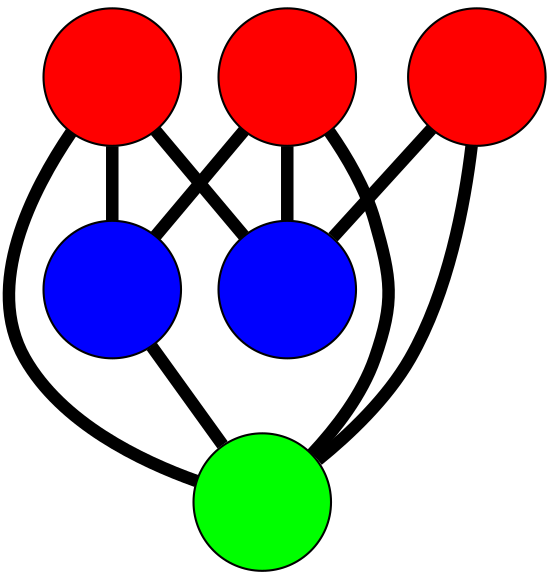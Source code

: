 graph G {
	graph [bb="-137.91,-194.41,138.07,192.97",
		overlap=false,
		sep=0.0,
		splines=true
	];
	node [color=black,
		fixedsize=true,
		fontname="Latin Modern Math",
		fontsize=42,
		height=.92,
		label="\N",
		penwidth=1,
		shape=circle,
		width=.92
	];
	edge [color=black,
		penwidth=6,
		style=bold
	];
	0	 [fillcolor=red,
		height=0.91667,
		label="",
		pos="17.482,11.954",
		style=filled,
		width=0.91667];
	3	 [fillcolor=blue,
		height=0.91667,
		label="",
		pos="-42.527,159.97",
		style=filled,
		width=0.91667];
	0 -- 3	 [pos="5.0482,42.623 -5.2509,68.027 -19.814,103.95 -30.109,129.34"];
	4	 [fillcolor=blue,
		height=0.91667,
		label="",
		pos="105.07,-105.63",
		style=filled,
		width=0.91667];
	0 -- 4	 [pos="37.356,-14.727 51.69,-33.97 70.955,-59.834 85.271,-79.052"];
	5	 [fillcolor=green,
		height=0.91667,
		label="",
		pos="-104.91,16.817",
		style=filled,
		width=0.91667];
	0 -- 5	 [pos="-15.639,13.27 -33.055,13.962 -54.343,14.808 -71.763,15.5"];
	1	 [fillcolor=red,
		height=0.91667,
		label="",
		pos="91.49,78.294",
		style=filled,
		width=0.91667];
	1 -- 3	 [pos="63.068,95.616 40.325,109.48 8.5856,128.82 -14.147,142.68"];
	1 -- 4	 [pos="93.948,44.987 96.409,11.654 100.17,-39.324 102.63,-72.569"];
	1 -- 5	 [pos="59.935,68.417 23.393,56.978 -36.461,38.243 -73.108,26.772"];
	2	 [fillcolor=red,
		height=0.91667,
		label="",
		pos="-66.6,-161.41",
		style=filled,
		width=0.91667];
	2 -- 4	 [pos="-35.114,-151.18 -4.2368,-141.15 42.581,-125.93 73.489,-115.89"];
	2 -- 5	 [pos="-73.538,-129.13 -80.46,-96.934 -91.034,-47.741 -97.96,-15.519"];
	3 -- 5	 [pos="-55.757,129.61 -66.344,105.32 -81.118,71.416 -91.7,47.133"];
}
